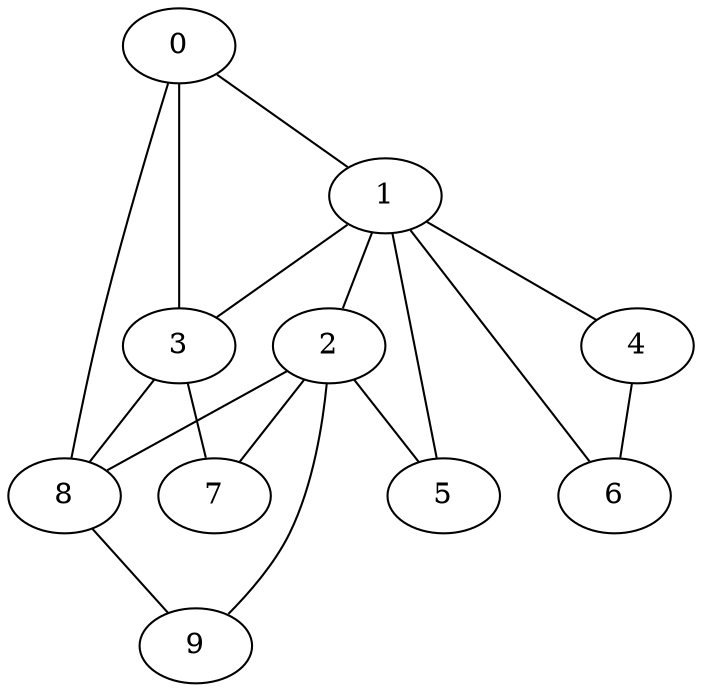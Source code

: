 
graph graphname {
    0 -- 1
0 -- 8
0 -- 3
1 -- 2
1 -- 3
1 -- 4
1 -- 5
1 -- 6
2 -- 8
2 -- 9
2 -- 7
2 -- 5
3 -- 8
3 -- 7
4 -- 6
8 -- 9

}
